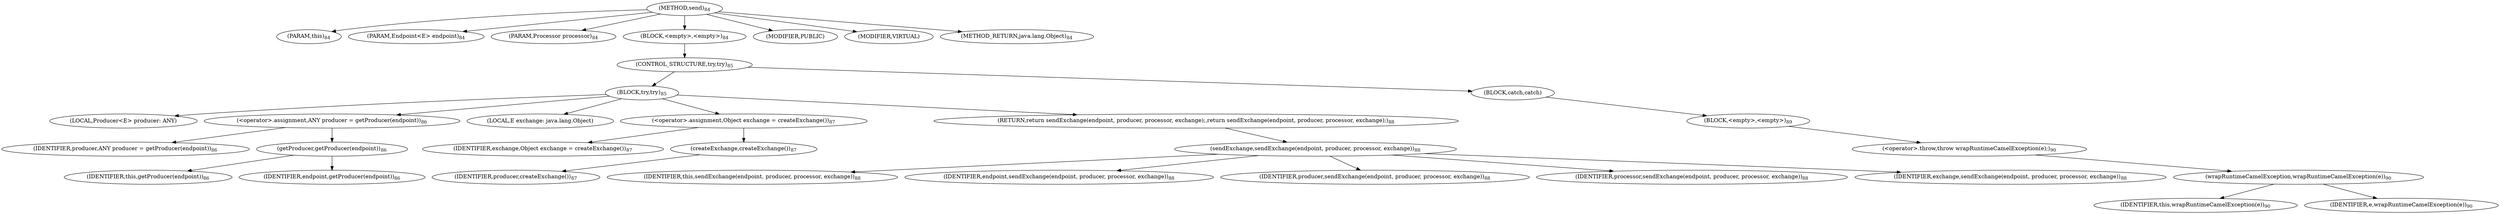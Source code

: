 digraph "send" {  
"109" [label = <(METHOD,send)<SUB>84</SUB>> ]
"7" [label = <(PARAM,this)<SUB>84</SUB>> ]
"110" [label = <(PARAM,Endpoint&lt;E&gt; endpoint)<SUB>84</SUB>> ]
"111" [label = <(PARAM,Processor processor)<SUB>84</SUB>> ]
"112" [label = <(BLOCK,&lt;empty&gt;,&lt;empty&gt;)<SUB>84</SUB>> ]
"113" [label = <(CONTROL_STRUCTURE,try,try)<SUB>85</SUB>> ]
"114" [label = <(BLOCK,try,try)<SUB>85</SUB>> ]
"115" [label = <(LOCAL,Producer&lt;E&gt; producer: ANY)> ]
"116" [label = <(&lt;operator&gt;.assignment,ANY producer = getProducer(endpoint))<SUB>86</SUB>> ]
"117" [label = <(IDENTIFIER,producer,ANY producer = getProducer(endpoint))<SUB>86</SUB>> ]
"118" [label = <(getProducer,getProducer(endpoint))<SUB>86</SUB>> ]
"6" [label = <(IDENTIFIER,this,getProducer(endpoint))<SUB>86</SUB>> ]
"119" [label = <(IDENTIFIER,endpoint,getProducer(endpoint))<SUB>86</SUB>> ]
"120" [label = <(LOCAL,E exchange: java.lang.Object)> ]
"121" [label = <(&lt;operator&gt;.assignment,Object exchange = createExchange())<SUB>87</SUB>> ]
"122" [label = <(IDENTIFIER,exchange,Object exchange = createExchange())<SUB>87</SUB>> ]
"123" [label = <(createExchange,createExchange())<SUB>87</SUB>> ]
"124" [label = <(IDENTIFIER,producer,createExchange())<SUB>87</SUB>> ]
"125" [label = <(RETURN,return sendExchange(endpoint, producer, processor, exchange);,return sendExchange(endpoint, producer, processor, exchange);)<SUB>88</SUB>> ]
"126" [label = <(sendExchange,sendExchange(endpoint, producer, processor, exchange))<SUB>88</SUB>> ]
"8" [label = <(IDENTIFIER,this,sendExchange(endpoint, producer, processor, exchange))<SUB>88</SUB>> ]
"127" [label = <(IDENTIFIER,endpoint,sendExchange(endpoint, producer, processor, exchange))<SUB>88</SUB>> ]
"128" [label = <(IDENTIFIER,producer,sendExchange(endpoint, producer, processor, exchange))<SUB>88</SUB>> ]
"129" [label = <(IDENTIFIER,processor,sendExchange(endpoint, producer, processor, exchange))<SUB>88</SUB>> ]
"130" [label = <(IDENTIFIER,exchange,sendExchange(endpoint, producer, processor, exchange))<SUB>88</SUB>> ]
"131" [label = <(BLOCK,catch,catch)> ]
"132" [label = <(BLOCK,&lt;empty&gt;,&lt;empty&gt;)<SUB>89</SUB>> ]
"133" [label = <(&lt;operator&gt;.throw,throw wrapRuntimeCamelException(e);)<SUB>90</SUB>> ]
"134" [label = <(wrapRuntimeCamelException,wrapRuntimeCamelException(e))<SUB>90</SUB>> ]
"9" [label = <(IDENTIFIER,this,wrapRuntimeCamelException(e))<SUB>90</SUB>> ]
"135" [label = <(IDENTIFIER,e,wrapRuntimeCamelException(e))<SUB>90</SUB>> ]
"136" [label = <(MODIFIER,PUBLIC)> ]
"137" [label = <(MODIFIER,VIRTUAL)> ]
"138" [label = <(METHOD_RETURN,java.lang.Object)<SUB>84</SUB>> ]
  "109" -> "7" 
  "109" -> "110" 
  "109" -> "111" 
  "109" -> "112" 
  "109" -> "136" 
  "109" -> "137" 
  "109" -> "138" 
  "112" -> "113" 
  "113" -> "114" 
  "113" -> "131" 
  "114" -> "115" 
  "114" -> "116" 
  "114" -> "120" 
  "114" -> "121" 
  "114" -> "125" 
  "116" -> "117" 
  "116" -> "118" 
  "118" -> "6" 
  "118" -> "119" 
  "121" -> "122" 
  "121" -> "123" 
  "123" -> "124" 
  "125" -> "126" 
  "126" -> "8" 
  "126" -> "127" 
  "126" -> "128" 
  "126" -> "129" 
  "126" -> "130" 
  "131" -> "132" 
  "132" -> "133" 
  "133" -> "134" 
  "134" -> "9" 
  "134" -> "135" 
}
